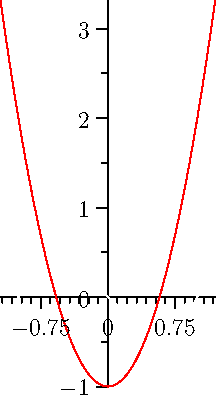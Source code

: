 import graph;

size(0,200);

real f(real x) { return x^3-x; }
real df(real x) { return 3x^2-1; }

draw(graph(f,-1.2,1.2),white);
draw(graph(df,-1.2,1.2),red);

xaxis(RightTicks);
yaxis(LeftTicks);


